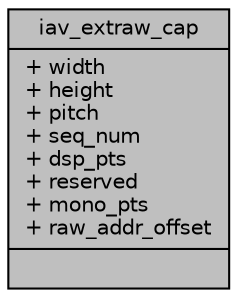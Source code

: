digraph "iav_extraw_cap"
{
 // INTERACTIVE_SVG=YES
 // LATEX_PDF_SIZE
  bgcolor="transparent";
  edge [fontname="Helvetica",fontsize="10",labelfontname="Helvetica",labelfontsize="10"];
  node [fontname="Helvetica",fontsize="10",shape=record];
  Node1 [label="{iav_extraw_cap\n|+ width\l+ height\l+ pitch\l+ seq_num\l+ dsp_pts\l+ reserved\l+ mono_pts\l+ raw_addr_offset\l|}",height=0.2,width=0.4,color="black", fillcolor="grey75", style="filled", fontcolor="black",tooltip=" "];
}
